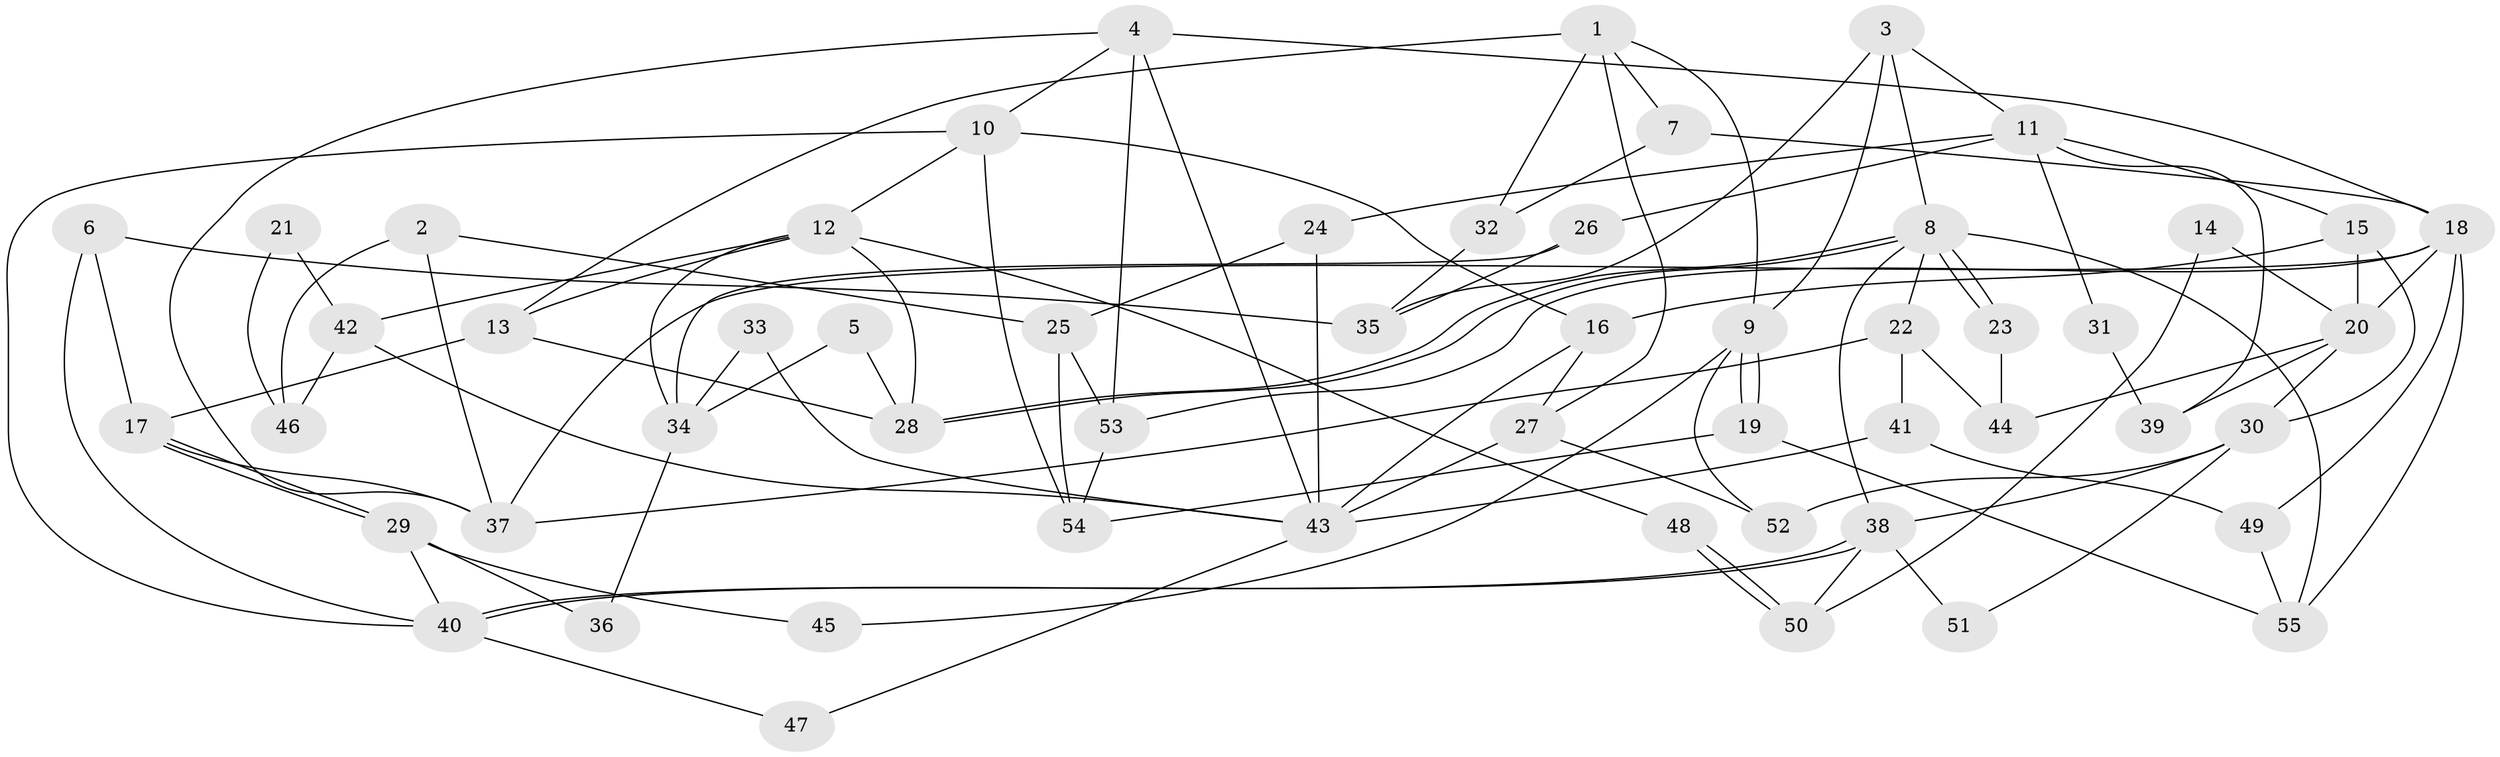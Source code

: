 // Generated by graph-tools (version 1.1) at 2025/36/03/09/25 02:36:08]
// undirected, 55 vertices, 110 edges
graph export_dot {
graph [start="1"]
  node [color=gray90,style=filled];
  1;
  2;
  3;
  4;
  5;
  6;
  7;
  8;
  9;
  10;
  11;
  12;
  13;
  14;
  15;
  16;
  17;
  18;
  19;
  20;
  21;
  22;
  23;
  24;
  25;
  26;
  27;
  28;
  29;
  30;
  31;
  32;
  33;
  34;
  35;
  36;
  37;
  38;
  39;
  40;
  41;
  42;
  43;
  44;
  45;
  46;
  47;
  48;
  49;
  50;
  51;
  52;
  53;
  54;
  55;
  1 -- 27;
  1 -- 13;
  1 -- 7;
  1 -- 9;
  1 -- 32;
  2 -- 37;
  2 -- 25;
  2 -- 46;
  3 -- 8;
  3 -- 9;
  3 -- 11;
  3 -- 35;
  4 -- 18;
  4 -- 53;
  4 -- 10;
  4 -- 37;
  4 -- 43;
  5 -- 34;
  5 -- 28;
  6 -- 35;
  6 -- 40;
  6 -- 17;
  7 -- 18;
  7 -- 32;
  8 -- 28;
  8 -- 28;
  8 -- 23;
  8 -- 23;
  8 -- 22;
  8 -- 38;
  8 -- 55;
  9 -- 19;
  9 -- 19;
  9 -- 45;
  9 -- 52;
  10 -- 54;
  10 -- 12;
  10 -- 16;
  10 -- 40;
  11 -- 15;
  11 -- 24;
  11 -- 26;
  11 -- 31;
  11 -- 39;
  12 -- 13;
  12 -- 28;
  12 -- 34;
  12 -- 42;
  12 -- 48;
  13 -- 17;
  13 -- 28;
  14 -- 50;
  14 -- 20;
  15 -- 16;
  15 -- 30;
  15 -- 20;
  16 -- 27;
  16 -- 43;
  17 -- 29;
  17 -- 29;
  17 -- 37;
  18 -- 55;
  18 -- 37;
  18 -- 20;
  18 -- 49;
  18 -- 53;
  19 -- 55;
  19 -- 54;
  20 -- 30;
  20 -- 39;
  20 -- 44;
  21 -- 46;
  21 -- 42;
  22 -- 37;
  22 -- 41;
  22 -- 44;
  23 -- 44;
  24 -- 43;
  24 -- 25;
  25 -- 53;
  25 -- 54;
  26 -- 35;
  26 -- 34;
  27 -- 43;
  27 -- 52;
  29 -- 40;
  29 -- 36;
  29 -- 45;
  30 -- 38;
  30 -- 51;
  30 -- 52;
  31 -- 39;
  32 -- 35;
  33 -- 34;
  33 -- 43;
  34 -- 36;
  38 -- 40;
  38 -- 40;
  38 -- 50;
  38 -- 51;
  40 -- 47;
  41 -- 43;
  41 -- 49;
  42 -- 43;
  42 -- 46;
  43 -- 47;
  48 -- 50;
  48 -- 50;
  49 -- 55;
  53 -- 54;
}
